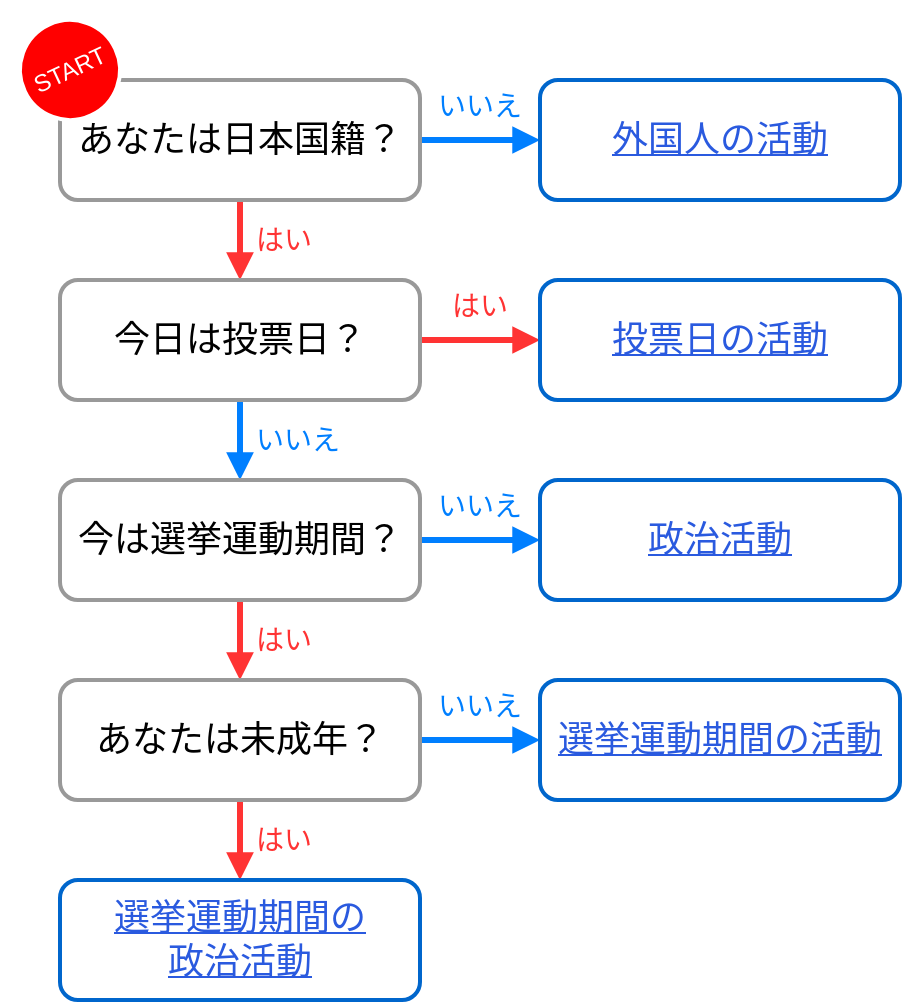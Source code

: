 <mxfile version="20.8.0" type="device"><diagram id="ObZopQOFJUpBNxqAkmI8" name="ページ1"><mxGraphModel dx="1293" dy="793" grid="1" gridSize="10" guides="1" tooltips="1" connect="1" arrows="1" fold="1" page="1" pageScale="1" pageWidth="827" pageHeight="1169" math="0" shadow="0"><root><mxCell id="0"/><mxCell id="1" parent="0"/><mxCell id="3eOoSoU44CNPoCyODKdr-5" value="" style="endArrow=block;html=1;rounded=0;fontFamily=Helvetica;fontSize=16;verticalAlign=middle;strokeWidth=3;strokeColor=#FF3333;endFill=1;" edge="1" parent="1" source="3eOoSoU44CNPoCyODKdr-2" target="3eOoSoU44CNPoCyODKdr-14"><mxGeometry width="50" height="50" relative="1" as="geometry"><mxPoint x="-30" y="130" as="sourcePoint"/><mxPoint x="20" y="80" as="targetPoint"/></mxGeometry></mxCell><mxCell id="3eOoSoU44CNPoCyODKdr-7" value="" style="endArrow=block;html=1;rounded=0;fontFamily=Helvetica;fontSize=16;verticalAlign=middle;strokeWidth=3;strokeColor=#007FFF;endFill=1;" edge="1" parent="1" source="3eOoSoU44CNPoCyODKdr-2" target="3eOoSoU44CNPoCyODKdr-29"><mxGeometry width="50" height="50" relative="1" as="geometry"><mxPoint x="130" y="90" as="sourcePoint"/><mxPoint x="560" y="60" as="targetPoint"/></mxGeometry></mxCell><mxCell id="3eOoSoU44CNPoCyODKdr-15" value="" style="endArrow=block;html=1;rounded=0;fontFamily=Helvetica;fontSize=16;verticalAlign=middle;strokeWidth=3;strokeColor=#007FFF;endFill=1;" edge="1" parent="1" source="3eOoSoU44CNPoCyODKdr-14" target="3eOoSoU44CNPoCyODKdr-11"><mxGeometry width="50" height="50" relative="1" as="geometry"><mxPoint x="220" y="220" as="sourcePoint"/><mxPoint x="300" y="220" as="targetPoint"/></mxGeometry></mxCell><mxCell id="3eOoSoU44CNPoCyODKdr-19" value="" style="endArrow=block;html=1;rounded=0;fontFamily=Helvetica;fontSize=16;verticalAlign=middle;strokeWidth=3;strokeColor=#FF3333;endFill=1;" edge="1" parent="1" source="3eOoSoU44CNPoCyODKdr-14" target="3eOoSoU44CNPoCyODKdr-21"><mxGeometry width="50" height="50" relative="1" as="geometry"><mxPoint x="110" y="260" as="sourcePoint"/><mxPoint x="120" y="300" as="targetPoint"/></mxGeometry></mxCell><mxCell id="3eOoSoU44CNPoCyODKdr-22" value="" style="endArrow=block;html=1;rounded=0;fontFamily=Helvetica;fontSize=16;verticalAlign=middle;strokeWidth=3;strokeColor=#FF3333;endFill=1;" edge="1" parent="1" source="3eOoSoU44CNPoCyODKdr-11" target="3eOoSoU44CNPoCyODKdr-33"><mxGeometry width="50" height="50" relative="1" as="geometry"><mxPoint x="130" y="270" as="sourcePoint"/><mxPoint x="360" y="300" as="targetPoint"/></mxGeometry></mxCell><mxCell id="3eOoSoU44CNPoCyODKdr-30" value="" style="endArrow=block;html=1;rounded=0;fontFamily=Helvetica;fontSize=16;verticalAlign=middle;strokeWidth=3;strokeColor=#007FFF;endFill=1;" edge="1" parent="1" source="3eOoSoU44CNPoCyODKdr-11" target="3eOoSoU44CNPoCyODKdr-32"><mxGeometry width="50" height="50" relative="1" as="geometry"><mxPoint x="470" y="259.5" as="sourcePoint"/><mxPoint x="550" y="259.5" as="targetPoint"/></mxGeometry></mxCell><mxCell id="3eOoSoU44CNPoCyODKdr-34" value="" style="endArrow=block;html=1;rounded=0;fontFamily=Helvetica;fontSize=16;verticalAlign=middle;strokeWidth=3;strokeColor=#FF3333;endFill=1;" edge="1" parent="1" source="3eOoSoU44CNPoCyODKdr-33" target="3eOoSoU44CNPoCyODKdr-36"><mxGeometry width="50" height="50" relative="1" as="geometry"><mxPoint x="370" y="290" as="sourcePoint"/><mxPoint x="410" y="390" as="targetPoint"/></mxGeometry></mxCell><mxCell id="3eOoSoU44CNPoCyODKdr-37" value="" style="endArrow=block;html=1;rounded=0;fontFamily=Helvetica;fontSize=16;verticalAlign=middle;strokeWidth=3;strokeColor=#007FFF;endFill=1;" edge="1" parent="1" source="3eOoSoU44CNPoCyODKdr-33" target="3eOoSoU44CNPoCyODKdr-24"><mxGeometry width="50" height="50" relative="1" as="geometry"><mxPoint x="420" y="290" as="sourcePoint"/><mxPoint x="520" y="330" as="targetPoint"/></mxGeometry></mxCell><mxCell id="3eOoSoU44CNPoCyODKdr-42" value="はい" style="rounded=0;whiteSpace=wrap;html=1;shadow=0;glass=0;sketch=0;strokeColor=none;strokeWidth=2;fontFamily=Helvetica;fontSize=14;fontColor=#FF3333;fillColor=none;align=left;spacing=8;verticalAlign=middle;" vertex="1" parent="1"><mxGeometry x="130" y="100" width="80" height="40" as="geometry"/></mxCell><mxCell id="3eOoSoU44CNPoCyODKdr-43" value="はい" style="rounded=0;whiteSpace=wrap;html=1;shadow=0;glass=0;sketch=0;strokeColor=none;strokeWidth=2;fontFamily=Helvetica;fontSize=14;fontColor=#FF3333;fillColor=none;align=left;spacing=8;verticalAlign=middle;" vertex="1" parent="1"><mxGeometry x="130" y="400" width="80" height="40" as="geometry"/></mxCell><mxCell id="3eOoSoU44CNPoCyODKdr-44" value="はい" style="rounded=0;whiteSpace=wrap;html=1;shadow=0;glass=0;sketch=0;strokeColor=none;strokeWidth=2;fontFamily=Helvetica;fontSize=14;fontColor=#FF3333;fillColor=none;align=left;spacing=8;verticalAlign=middle;" vertex="1" parent="1"><mxGeometry x="130" y="300" width="80" height="40" as="geometry"/></mxCell><mxCell id="3eOoSoU44CNPoCyODKdr-45" value="はい" style="rounded=0;whiteSpace=wrap;html=1;shadow=0;glass=0;sketch=0;strokeColor=none;strokeWidth=2;fontFamily=Helvetica;fontSize=14;fontColor=#FF3333;fillColor=none;align=center;spacing=8;verticalAlign=bottom;" vertex="1" parent="1"><mxGeometry x="210" y="130" width="80" height="40" as="geometry"/></mxCell><mxCell id="3eOoSoU44CNPoCyODKdr-46" value="いいえ" style="rounded=0;whiteSpace=wrap;html=1;shadow=0;glass=0;sketch=0;strokeColor=none;strokeWidth=2;fontFamily=Helvetica;fontSize=14;fontColor=#007FFF;fillColor=none;align=center;spacing=8;verticalAlign=bottom;" vertex="1" parent="1"><mxGeometry x="190" y="230" width="120" height="40" as="geometry"/></mxCell><mxCell id="3eOoSoU44CNPoCyODKdr-47" value="いいえ" style="rounded=0;whiteSpace=wrap;html=1;shadow=0;glass=0;sketch=0;strokeColor=none;strokeWidth=2;fontFamily=Helvetica;fontSize=14;fontColor=#007FFF;fillColor=none;align=center;spacing=8;verticalAlign=bottom;" vertex="1" parent="1"><mxGeometry x="190" y="30" width="120" height="40" as="geometry"/></mxCell><mxCell id="3eOoSoU44CNPoCyODKdr-48" value="いいえ" style="rounded=0;whiteSpace=wrap;html=1;shadow=0;glass=0;sketch=0;strokeColor=none;strokeWidth=2;fontFamily=Helvetica;fontSize=14;fontColor=#007FFF;fillColor=none;align=left;spacing=8;verticalAlign=middle;" vertex="1" parent="1"><mxGeometry x="130" y="200" width="120" height="40" as="geometry"/></mxCell><mxCell id="3eOoSoU44CNPoCyODKdr-49" value="いいえ" style="rounded=0;whiteSpace=wrap;html=1;shadow=0;glass=0;sketch=0;strokeColor=none;strokeWidth=2;fontFamily=Helvetica;fontSize=14;fontColor=#007FFF;fillColor=none;align=center;spacing=8;verticalAlign=bottom;" vertex="1" parent="1"><mxGeometry x="190" y="330" width="120" height="40" as="geometry"/></mxCell><mxCell id="3eOoSoU44CNPoCyODKdr-2" value="あなたは日本国籍？" style="rounded=1;whiteSpace=wrap;html=1;fontFamily=Helvetica;fontSize=18;verticalAlign=middle;fillColor=#FFFFFF;strokeColor=#999999;strokeWidth=2;fontColor=#000000;" vertex="1" parent="1"><mxGeometry x="40" y="40" width="180" height="60" as="geometry"/></mxCell><mxCell id="3eOoSoU44CNPoCyODKdr-11" value="今は選挙運動期間？" style="rounded=1;whiteSpace=wrap;html=1;fontFamily=Helvetica;fontSize=18;verticalAlign=middle;fillColor=#FFFFFF;strokeColor=#999999;strokeWidth=2;fontColor=#000000;" vertex="1" parent="1"><mxGeometry x="40" y="240" width="180" height="60" as="geometry"/></mxCell><mxCell id="3eOoSoU44CNPoCyODKdr-14" value="今日は投票日？" style="rounded=1;whiteSpace=wrap;html=1;fontFamily=Helvetica;fontSize=18;verticalAlign=middle;fillColor=#FFFFFF;strokeColor=#999999;strokeWidth=2;fontColor=#000000;" vertex="1" parent="1"><mxGeometry x="40" y="140" width="180" height="60" as="geometry"/></mxCell><UserObject label="投票日の活動" link="#election-day-activities" id="3eOoSoU44CNPoCyODKdr-21"><mxCell style="rounded=1;whiteSpace=wrap;html=1;fontFamily=Helvetica;fontSize=18;fillColor=#FFFFFF;strokeColor=#0066CC;glass=0;shadow=0;fontColor=#2a5adf;verticalAlign=middle;strokeWidth=2;fontStyle=4" vertex="1" parent="1"><mxGeometry x="280" y="140" width="180" height="60" as="geometry"/></mxCell></UserObject><UserObject label="選挙運動期間の活動" link="#campaign-season-activities" id="3eOoSoU44CNPoCyODKdr-24"><mxCell style="rounded=1;whiteSpace=wrap;html=1;fontFamily=Helvetica;fontSize=18;fillColor=#FFFFFF;strokeColor=#0066CC;glass=0;shadow=0;fontColor=#2a5adf;verticalAlign=middle;strokeWidth=2;fontStyle=4" vertex="1" parent="1"><mxGeometry x="280" y="340" width="180" height="60" as="geometry"/></mxCell></UserObject><UserObject label="外国人の活動" link="#foreigners-activities" id="3eOoSoU44CNPoCyODKdr-29"><mxCell style="rounded=1;whiteSpace=wrap;html=1;fontFamily=Helvetica;fontSize=18;fillColor=#FFFFFF;strokeColor=#0066CC;glass=0;shadow=0;fontColor=#2a5adf;verticalAlign=middle;strokeWidth=2;fontStyle=4" vertex="1" parent="1"><mxGeometry x="280" y="40" width="180" height="60" as="geometry"/></mxCell></UserObject><UserObject label="政治活動" link="#political-activities" id="3eOoSoU44CNPoCyODKdr-32"><mxCell style="rounded=1;whiteSpace=wrap;html=1;fontFamily=Helvetica;fontSize=18;fillColor=#FFFFFF;strokeColor=#0066CC;glass=0;shadow=0;fontColor=#2a5adf;verticalAlign=middle;strokeWidth=2;fontStyle=4" vertex="1" parent="1"><mxGeometry x="280" y="240" width="180" height="60" as="geometry"/></mxCell></UserObject><mxCell id="3eOoSoU44CNPoCyODKdr-33" value="あなたは未成年？" style="rounded=1;whiteSpace=wrap;html=1;fontFamily=Helvetica;fontSize=18;verticalAlign=middle;fillColor=#FFFFFF;strokeColor=#999999;strokeWidth=2;fontColor=#000000;" vertex="1" parent="1"><mxGeometry x="40" y="340" width="180" height="60" as="geometry"/></mxCell><UserObject label="選挙運動期間の&lt;br style=&quot;font-size: 18px;&quot;&gt;政治活動" link="#campaign-season-political-activities" id="3eOoSoU44CNPoCyODKdr-36"><mxCell style="rounded=1;whiteSpace=wrap;html=1;fontFamily=Helvetica;fontSize=18;fillColor=#FFFFFF;strokeColor=#0066CC;glass=0;shadow=0;fontColor=#2a5adf;verticalAlign=middle;strokeWidth=2;fontStyle=4" vertex="1" parent="1"><mxGeometry x="40" y="440" width="180" height="60" as="geometry"/></mxCell></UserObject><mxCell id="3eOoSoU44CNPoCyODKdr-39" value="START" style="ellipse;whiteSpace=wrap;html=1;rounded=1;shadow=0;glass=0;sketch=0;strokeColor=#FFFFFF;strokeWidth=2;fontFamily=Helvetica;fontSize=12;fontColor=#FFFFFF;fillColor=#FF0000;rotation=-25;" vertex="1" parent="1"><mxGeometry x="20" y="10" width="50" height="50" as="geometry"/></mxCell></root></mxGraphModel></diagram></mxfile>